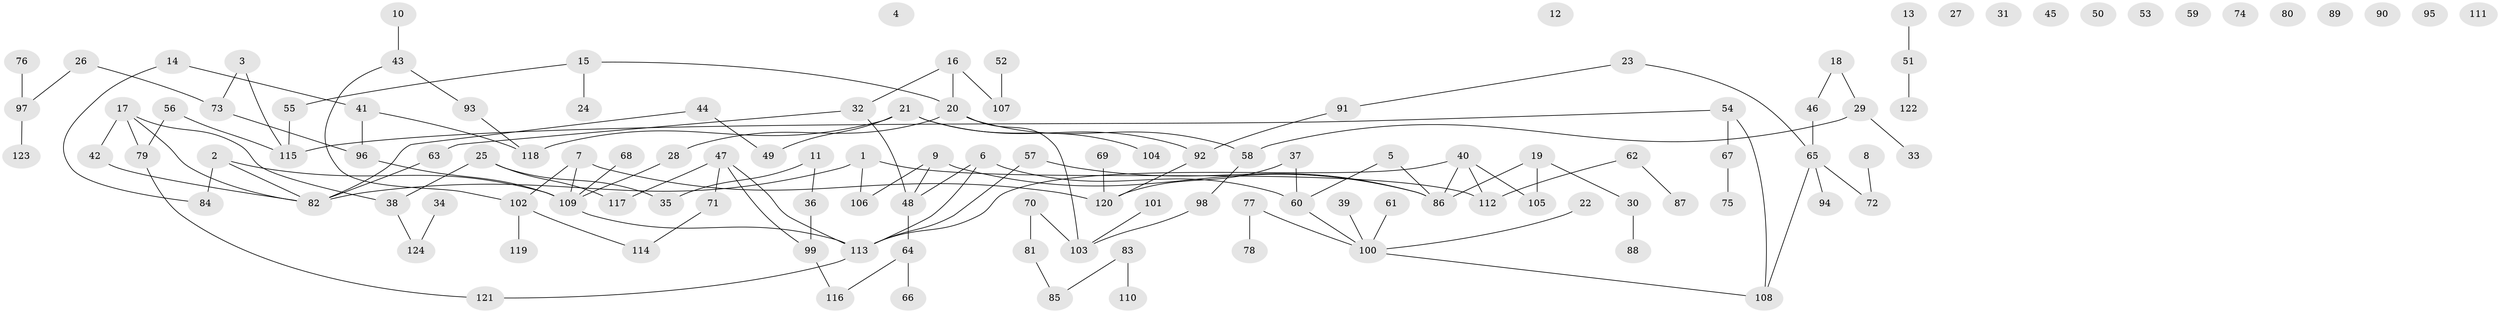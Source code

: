 // coarse degree distribution, {3: 0.18292682926829268, 4: 0.06097560975609756, 0: 0.17073170731707318, 2: 0.1951219512195122, 5: 0.07317073170731707, 7: 0.012195121951219513, 1: 0.2682926829268293, 6: 0.012195121951219513, 8: 0.024390243902439025}
// Generated by graph-tools (version 1.1) at 2025/23/03/03/25 07:23:29]
// undirected, 124 vertices, 133 edges
graph export_dot {
graph [start="1"]
  node [color=gray90,style=filled];
  1;
  2;
  3;
  4;
  5;
  6;
  7;
  8;
  9;
  10;
  11;
  12;
  13;
  14;
  15;
  16;
  17;
  18;
  19;
  20;
  21;
  22;
  23;
  24;
  25;
  26;
  27;
  28;
  29;
  30;
  31;
  32;
  33;
  34;
  35;
  36;
  37;
  38;
  39;
  40;
  41;
  42;
  43;
  44;
  45;
  46;
  47;
  48;
  49;
  50;
  51;
  52;
  53;
  54;
  55;
  56;
  57;
  58;
  59;
  60;
  61;
  62;
  63;
  64;
  65;
  66;
  67;
  68;
  69;
  70;
  71;
  72;
  73;
  74;
  75;
  76;
  77;
  78;
  79;
  80;
  81;
  82;
  83;
  84;
  85;
  86;
  87;
  88;
  89;
  90;
  91;
  92;
  93;
  94;
  95;
  96;
  97;
  98;
  99;
  100;
  101;
  102;
  103;
  104;
  105;
  106;
  107;
  108;
  109;
  110;
  111;
  112;
  113;
  114;
  115;
  116;
  117;
  118;
  119;
  120;
  121;
  122;
  123;
  124;
  1 -- 82;
  1 -- 106;
  1 -- 112;
  2 -- 82;
  2 -- 84;
  2 -- 109;
  3 -- 73;
  3 -- 115;
  5 -- 60;
  5 -- 86;
  6 -- 48;
  6 -- 60;
  6 -- 113;
  7 -- 102;
  7 -- 109;
  7 -- 120;
  8 -- 72;
  9 -- 48;
  9 -- 86;
  9 -- 106;
  10 -- 43;
  11 -- 35;
  11 -- 36;
  13 -- 51;
  14 -- 41;
  14 -- 84;
  15 -- 20;
  15 -- 24;
  15 -- 55;
  16 -- 20;
  16 -- 32;
  16 -- 107;
  17 -- 38;
  17 -- 42;
  17 -- 79;
  17 -- 82;
  18 -- 29;
  18 -- 46;
  19 -- 30;
  19 -- 86;
  19 -- 105;
  20 -- 28;
  20 -- 58;
  20 -- 103;
  21 -- 49;
  21 -- 92;
  21 -- 104;
  21 -- 118;
  22 -- 100;
  23 -- 65;
  23 -- 91;
  25 -- 35;
  25 -- 38;
  25 -- 117;
  26 -- 73;
  26 -- 97;
  28 -- 109;
  29 -- 33;
  29 -- 58;
  30 -- 88;
  32 -- 48;
  32 -- 63;
  34 -- 124;
  36 -- 99;
  37 -- 60;
  37 -- 120;
  38 -- 124;
  39 -- 100;
  40 -- 86;
  40 -- 105;
  40 -- 112;
  40 -- 113;
  41 -- 96;
  41 -- 118;
  42 -- 82;
  43 -- 93;
  43 -- 102;
  44 -- 49;
  44 -- 82;
  46 -- 65;
  47 -- 71;
  47 -- 99;
  47 -- 113;
  47 -- 117;
  48 -- 64;
  51 -- 122;
  52 -- 107;
  54 -- 67;
  54 -- 108;
  54 -- 115;
  55 -- 115;
  56 -- 79;
  56 -- 115;
  57 -- 86;
  57 -- 113;
  58 -- 98;
  60 -- 100;
  61 -- 100;
  62 -- 87;
  62 -- 112;
  63 -- 82;
  64 -- 66;
  64 -- 116;
  65 -- 72;
  65 -- 94;
  65 -- 108;
  67 -- 75;
  68 -- 109;
  69 -- 120;
  70 -- 81;
  70 -- 103;
  71 -- 114;
  73 -- 96;
  76 -- 97;
  77 -- 78;
  77 -- 100;
  79 -- 121;
  81 -- 85;
  83 -- 85;
  83 -- 110;
  91 -- 92;
  92 -- 120;
  93 -- 118;
  96 -- 109;
  97 -- 123;
  98 -- 103;
  99 -- 116;
  100 -- 108;
  101 -- 103;
  102 -- 114;
  102 -- 119;
  109 -- 113;
  113 -- 121;
}
